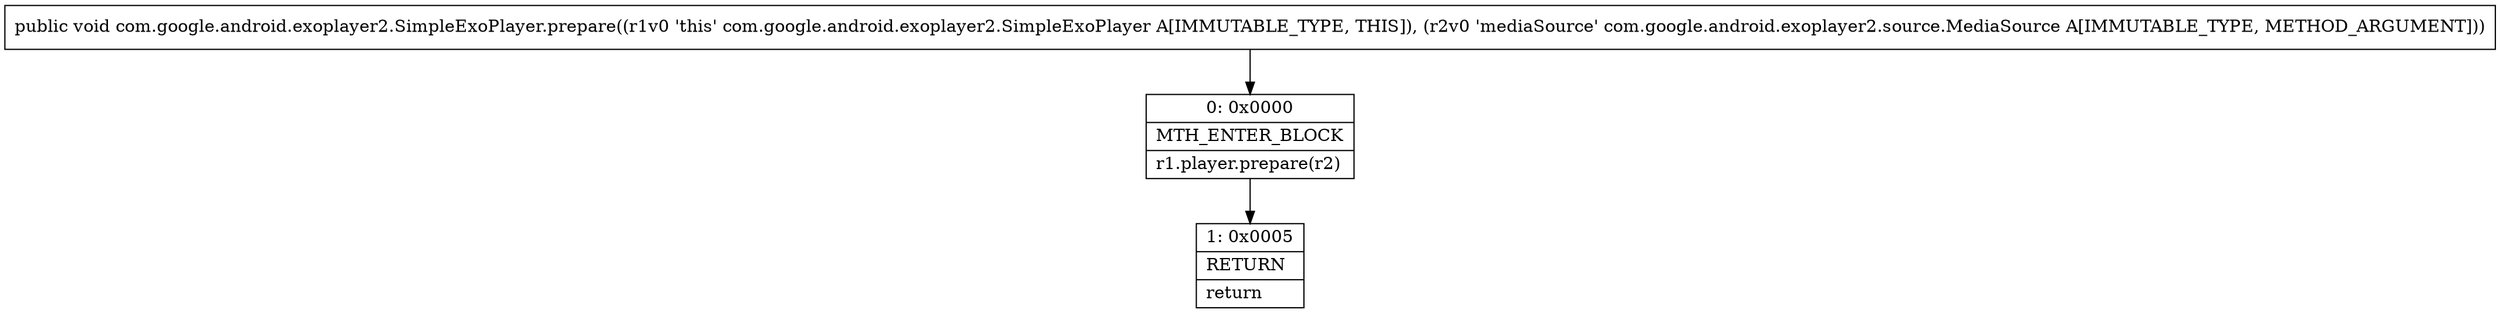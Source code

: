 digraph "CFG forcom.google.android.exoplayer2.SimpleExoPlayer.prepare(Lcom\/google\/android\/exoplayer2\/source\/MediaSource;)V" {
Node_0 [shape=record,label="{0\:\ 0x0000|MTH_ENTER_BLOCK\l|r1.player.prepare(r2)\l}"];
Node_1 [shape=record,label="{1\:\ 0x0005|RETURN\l|return\l}"];
MethodNode[shape=record,label="{public void com.google.android.exoplayer2.SimpleExoPlayer.prepare((r1v0 'this' com.google.android.exoplayer2.SimpleExoPlayer A[IMMUTABLE_TYPE, THIS]), (r2v0 'mediaSource' com.google.android.exoplayer2.source.MediaSource A[IMMUTABLE_TYPE, METHOD_ARGUMENT])) }"];
MethodNode -> Node_0;
Node_0 -> Node_1;
}

